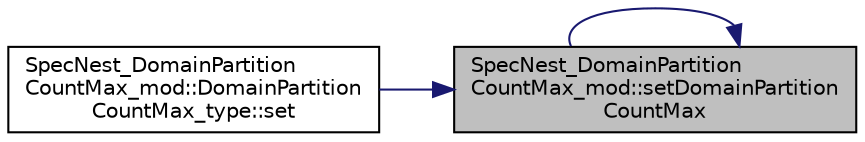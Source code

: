 digraph "SpecNest_DomainPartitionCountMax_mod::setDomainPartitionCountMax"
{
 // LATEX_PDF_SIZE
  edge [fontname="Helvetica",fontsize="10",labelfontname="Helvetica",labelfontsize="10"];
  node [fontname="Helvetica",fontsize="10",shape=record];
  rankdir="RL";
  Node1 [label="SpecNest_DomainPartition\lCountMax_mod::setDomainPartition\lCountMax",height=0.2,width=0.4,color="black", fillcolor="grey75", style="filled", fontcolor="black",tooltip=" "];
  Node1 -> Node2 [dir="back",color="midnightblue",fontsize="10",style="solid",fontname="Helvetica"];
  Node2 [label="SpecNest_DomainPartition\lCountMax_mod::DomainPartition\lCountMax_type::set",height=0.2,width=0.4,color="black", fillcolor="white", style="filled",URL="$structSpecNest__DomainPartitionCountMax__mod_1_1DomainPartitionCountMax__type.html#af6e5d890e8171ef6396688b0632b644d",tooltip=" "];
  Node1 -> Node1 [dir="back",color="midnightblue",fontsize="10",style="solid",fontname="Helvetica"];
}
